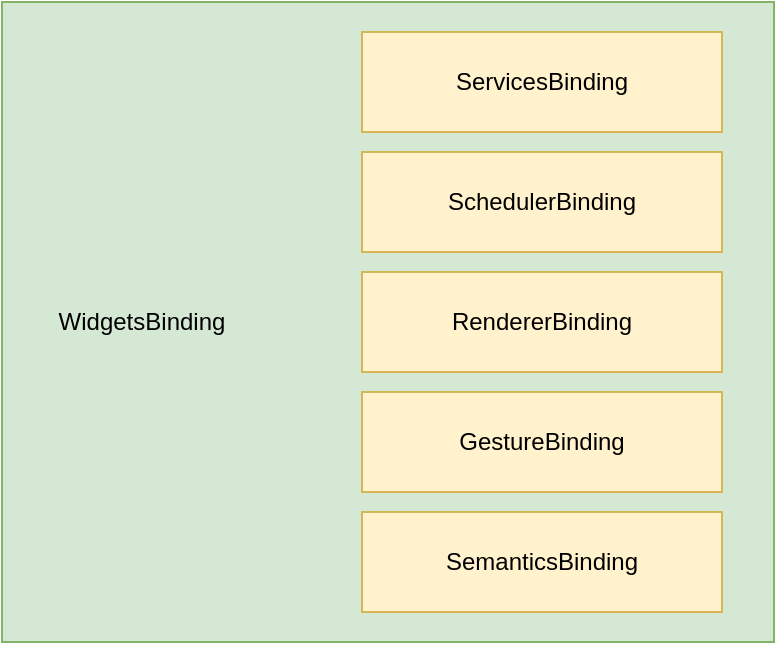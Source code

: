 <mxfile version="13.6.6" type="github"><diagram id="tQrAnA3RkFTRc47xWPCL" name="Page-1"><mxGraphModel dx="782" dy="437" grid="1" gridSize="10" guides="1" tooltips="1" connect="1" arrows="1" fold="1" page="1" pageScale="1" pageWidth="827" pageHeight="1169" math="0" shadow="0"><root><mxCell id="0"/><mxCell id="1" parent="0"/><mxCell id="-qvmnEWHaa3ZxfVV2k9Q-1" value="" style="rounded=0;whiteSpace=wrap;html=1;fillColor=#d5e8d4;strokeColor=#82b366;" parent="1" vertex="1"><mxGeometry x="170" y="115" width="386" height="320" as="geometry"/></mxCell><mxCell id="-qvmnEWHaa3ZxfVV2k9Q-2" value="ServicesBinding" style="rounded=0;whiteSpace=wrap;html=1;fillColor=#fff2cc;strokeColor=#d6b656;" parent="1" vertex="1"><mxGeometry x="350" y="130" width="180" height="50" as="geometry"/></mxCell><mxCell id="-qvmnEWHaa3ZxfVV2k9Q-3" value="SchedulerBinding" style="rounded=0;whiteSpace=wrap;html=1;fillColor=#fff2cc;strokeColor=#d6b656;" parent="1" vertex="1"><mxGeometry x="350" y="190" width="180" height="50" as="geometry"/></mxCell><mxCell id="-qvmnEWHaa3ZxfVV2k9Q-4" value="GestureBinding" style="rounded=0;whiteSpace=wrap;html=1;fillColor=#fff2cc;strokeColor=#d6b656;" parent="1" vertex="1"><mxGeometry x="350" y="310" width="180" height="50" as="geometry"/></mxCell><mxCell id="-qvmnEWHaa3ZxfVV2k9Q-5" value="RendererBinding" style="rounded=0;whiteSpace=wrap;html=1;fillColor=#fff2cc;strokeColor=#d6b656;" parent="1" vertex="1"><mxGeometry x="350" y="250" width="180" height="50" as="geometry"/></mxCell><mxCell id="-qvmnEWHaa3ZxfVV2k9Q-6" value="SemanticsBinding" style="rounded=0;whiteSpace=wrap;html=1;fillColor=#fff2cc;strokeColor=#d6b656;" parent="1" vertex="1"><mxGeometry x="350" y="370" width="180" height="50" as="geometry"/></mxCell><mxCell id="-qvmnEWHaa3ZxfVV2k9Q-7" value="WidgetsBinding" style="text;html=1;strokeColor=none;fillColor=none;align=center;verticalAlign=middle;whiteSpace=wrap;rounded=0;" parent="1" vertex="1"><mxGeometry x="190" y="265" width="100" height="20" as="geometry"/></mxCell></root></mxGraphModel></diagram></mxfile>